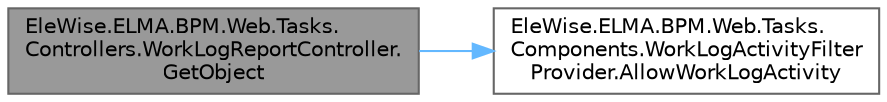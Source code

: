 digraph "EleWise.ELMA.BPM.Web.Tasks.Controllers.WorkLogReportController.GetObject"
{
 // LATEX_PDF_SIZE
  bgcolor="transparent";
  edge [fontname=Helvetica,fontsize=10,labelfontname=Helvetica,labelfontsize=10];
  node [fontname=Helvetica,fontsize=10,shape=box,height=0.2,width=0.4];
  rankdir="LR";
  Node1 [id="Node000001",label="EleWise.ELMA.BPM.Web.Tasks.\lControllers.WorkLogReportController.\lGetObject",height=0.2,width=0.4,color="gray40", fillcolor="grey60", style="filled", fontcolor="black",tooltip="Возвращает данные об объекте трудозатрат."];
  Node1 -> Node2 [id="edge1_Node000001_Node000002",color="steelblue1",style="solid",tooltip=" "];
  Node2 [id="Node000002",label="EleWise.ELMA.BPM.Web.Tasks.\lComponents.WorkLogActivityFilter\lProvider.AllowWorkLogActivity",height=0.2,width=0.4,color="grey40", fillcolor="white", style="filled",URL="$class_ele_wise_1_1_e_l_m_a_1_1_b_p_m_1_1_web_1_1_tasks_1_1_components_1_1_work_log_activity_filter_provider.html#a80ae8b4696fb48663c22919a76261ad4",tooltip="Доступные идентификаторы видов деятельности."];
}
